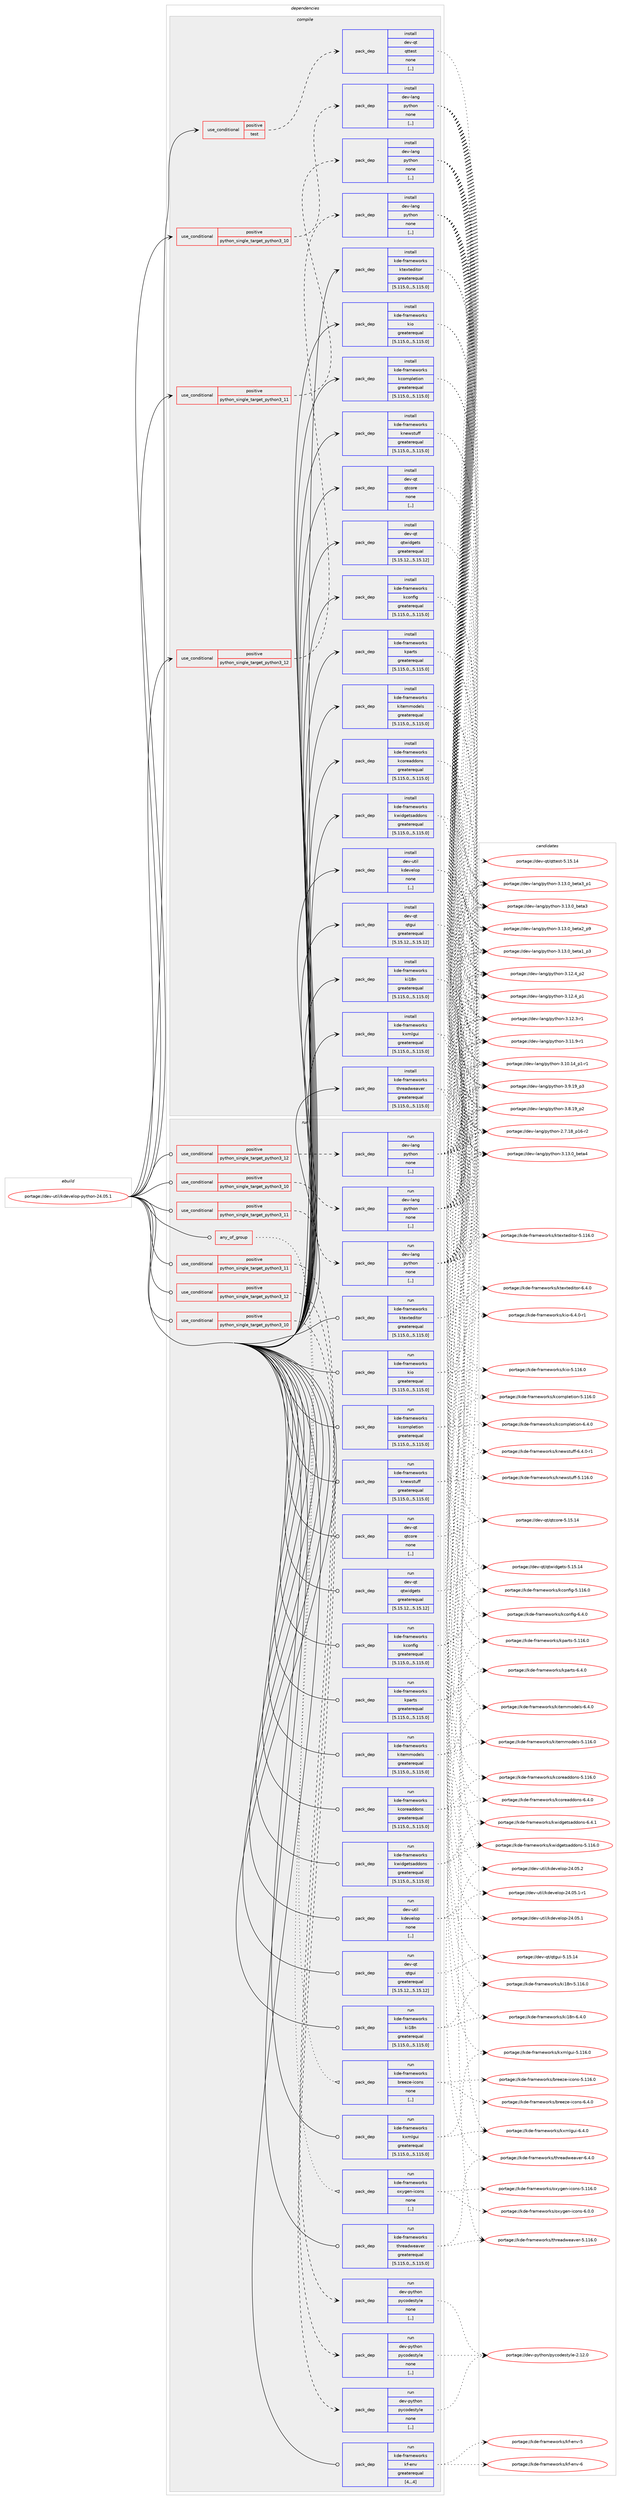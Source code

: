 digraph prolog {

# *************
# Graph options
# *************

newrank=true;
concentrate=true;
compound=true;
graph [rankdir=LR,fontname=Helvetica,fontsize=10,ranksep=1.5];#, ranksep=2.5, nodesep=0.2];
edge  [arrowhead=vee];
node  [fontname=Helvetica,fontsize=10];

# **********
# The ebuild
# **********

subgraph cluster_leftcol {
color=gray;
label=<<i>ebuild</i>>;
id [label="portage://dev-util/kdevelop-python-24.05.1", color=red, width=4, href="../dev-util/kdevelop-python-24.05.1.svg"];
}

# ****************
# The dependencies
# ****************

subgraph cluster_midcol {
color=gray;
label=<<i>dependencies</i>>;
subgraph cluster_compile {
fillcolor="#eeeeee";
style=filled;
label=<<i>compile</i>>;
subgraph cond61137 {
dependency216971 [label=<<TABLE BORDER="0" CELLBORDER="1" CELLSPACING="0" CELLPADDING="4"><TR><TD ROWSPAN="3" CELLPADDING="10">use_conditional</TD></TR><TR><TD>positive</TD></TR><TR><TD>python_single_target_python3_10</TD></TR></TABLE>>, shape=none, color=red];
subgraph pack154404 {
dependency216972 [label=<<TABLE BORDER="0" CELLBORDER="1" CELLSPACING="0" CELLPADDING="4" WIDTH="220"><TR><TD ROWSPAN="6" CELLPADDING="30">pack_dep</TD></TR><TR><TD WIDTH="110">install</TD></TR><TR><TD>dev-lang</TD></TR><TR><TD>python</TD></TR><TR><TD>none</TD></TR><TR><TD>[,,]</TD></TR></TABLE>>, shape=none, color=blue];
}
dependency216971:e -> dependency216972:w [weight=20,style="dashed",arrowhead="vee"];
}
id:e -> dependency216971:w [weight=20,style="solid",arrowhead="vee"];
subgraph cond61138 {
dependency216973 [label=<<TABLE BORDER="0" CELLBORDER="1" CELLSPACING="0" CELLPADDING="4"><TR><TD ROWSPAN="3" CELLPADDING="10">use_conditional</TD></TR><TR><TD>positive</TD></TR><TR><TD>python_single_target_python3_11</TD></TR></TABLE>>, shape=none, color=red];
subgraph pack154405 {
dependency216974 [label=<<TABLE BORDER="0" CELLBORDER="1" CELLSPACING="0" CELLPADDING="4" WIDTH="220"><TR><TD ROWSPAN="6" CELLPADDING="30">pack_dep</TD></TR><TR><TD WIDTH="110">install</TD></TR><TR><TD>dev-lang</TD></TR><TR><TD>python</TD></TR><TR><TD>none</TD></TR><TR><TD>[,,]</TD></TR></TABLE>>, shape=none, color=blue];
}
dependency216973:e -> dependency216974:w [weight=20,style="dashed",arrowhead="vee"];
}
id:e -> dependency216973:w [weight=20,style="solid",arrowhead="vee"];
subgraph cond61139 {
dependency216975 [label=<<TABLE BORDER="0" CELLBORDER="1" CELLSPACING="0" CELLPADDING="4"><TR><TD ROWSPAN="3" CELLPADDING="10">use_conditional</TD></TR><TR><TD>positive</TD></TR><TR><TD>python_single_target_python3_12</TD></TR></TABLE>>, shape=none, color=red];
subgraph pack154406 {
dependency216976 [label=<<TABLE BORDER="0" CELLBORDER="1" CELLSPACING="0" CELLPADDING="4" WIDTH="220"><TR><TD ROWSPAN="6" CELLPADDING="30">pack_dep</TD></TR><TR><TD WIDTH="110">install</TD></TR><TR><TD>dev-lang</TD></TR><TR><TD>python</TD></TR><TR><TD>none</TD></TR><TR><TD>[,,]</TD></TR></TABLE>>, shape=none, color=blue];
}
dependency216975:e -> dependency216976:w [weight=20,style="dashed",arrowhead="vee"];
}
id:e -> dependency216975:w [weight=20,style="solid",arrowhead="vee"];
subgraph cond61140 {
dependency216977 [label=<<TABLE BORDER="0" CELLBORDER="1" CELLSPACING="0" CELLPADDING="4"><TR><TD ROWSPAN="3" CELLPADDING="10">use_conditional</TD></TR><TR><TD>positive</TD></TR><TR><TD>test</TD></TR></TABLE>>, shape=none, color=red];
subgraph pack154407 {
dependency216978 [label=<<TABLE BORDER="0" CELLBORDER="1" CELLSPACING="0" CELLPADDING="4" WIDTH="220"><TR><TD ROWSPAN="6" CELLPADDING="30">pack_dep</TD></TR><TR><TD WIDTH="110">install</TD></TR><TR><TD>dev-qt</TD></TR><TR><TD>qttest</TD></TR><TR><TD>none</TD></TR><TR><TD>[,,]</TD></TR></TABLE>>, shape=none, color=blue];
}
dependency216977:e -> dependency216978:w [weight=20,style="dashed",arrowhead="vee"];
}
id:e -> dependency216977:w [weight=20,style="solid",arrowhead="vee"];
subgraph pack154408 {
dependency216979 [label=<<TABLE BORDER="0" CELLBORDER="1" CELLSPACING="0" CELLPADDING="4" WIDTH="220"><TR><TD ROWSPAN="6" CELLPADDING="30">pack_dep</TD></TR><TR><TD WIDTH="110">install</TD></TR><TR><TD>dev-qt</TD></TR><TR><TD>qtcore</TD></TR><TR><TD>none</TD></TR><TR><TD>[,,]</TD></TR></TABLE>>, shape=none, color=blue];
}
id:e -> dependency216979:w [weight=20,style="solid",arrowhead="vee"];
subgraph pack154409 {
dependency216980 [label=<<TABLE BORDER="0" CELLBORDER="1" CELLSPACING="0" CELLPADDING="4" WIDTH="220"><TR><TD ROWSPAN="6" CELLPADDING="30">pack_dep</TD></TR><TR><TD WIDTH="110">install</TD></TR><TR><TD>dev-qt</TD></TR><TR><TD>qtgui</TD></TR><TR><TD>greaterequal</TD></TR><TR><TD>[5.15.12,,,5.15.12]</TD></TR></TABLE>>, shape=none, color=blue];
}
id:e -> dependency216980:w [weight=20,style="solid",arrowhead="vee"];
subgraph pack154410 {
dependency216981 [label=<<TABLE BORDER="0" CELLBORDER="1" CELLSPACING="0" CELLPADDING="4" WIDTH="220"><TR><TD ROWSPAN="6" CELLPADDING="30">pack_dep</TD></TR><TR><TD WIDTH="110">install</TD></TR><TR><TD>dev-qt</TD></TR><TR><TD>qtwidgets</TD></TR><TR><TD>greaterequal</TD></TR><TR><TD>[5.15.12,,,5.15.12]</TD></TR></TABLE>>, shape=none, color=blue];
}
id:e -> dependency216981:w [weight=20,style="solid",arrowhead="vee"];
subgraph pack154411 {
dependency216982 [label=<<TABLE BORDER="0" CELLBORDER="1" CELLSPACING="0" CELLPADDING="4" WIDTH="220"><TR><TD ROWSPAN="6" CELLPADDING="30">pack_dep</TD></TR><TR><TD WIDTH="110">install</TD></TR><TR><TD>dev-util</TD></TR><TR><TD>kdevelop</TD></TR><TR><TD>none</TD></TR><TR><TD>[,,]</TD></TR></TABLE>>, shape=none, color=blue];
}
id:e -> dependency216982:w [weight=20,style="solid",arrowhead="vee"];
subgraph pack154412 {
dependency216983 [label=<<TABLE BORDER="0" CELLBORDER="1" CELLSPACING="0" CELLPADDING="4" WIDTH="220"><TR><TD ROWSPAN="6" CELLPADDING="30">pack_dep</TD></TR><TR><TD WIDTH="110">install</TD></TR><TR><TD>kde-frameworks</TD></TR><TR><TD>kcompletion</TD></TR><TR><TD>greaterequal</TD></TR><TR><TD>[5.115.0,,,5.115.0]</TD></TR></TABLE>>, shape=none, color=blue];
}
id:e -> dependency216983:w [weight=20,style="solid",arrowhead="vee"];
subgraph pack154413 {
dependency216984 [label=<<TABLE BORDER="0" CELLBORDER="1" CELLSPACING="0" CELLPADDING="4" WIDTH="220"><TR><TD ROWSPAN="6" CELLPADDING="30">pack_dep</TD></TR><TR><TD WIDTH="110">install</TD></TR><TR><TD>kde-frameworks</TD></TR><TR><TD>kconfig</TD></TR><TR><TD>greaterequal</TD></TR><TR><TD>[5.115.0,,,5.115.0]</TD></TR></TABLE>>, shape=none, color=blue];
}
id:e -> dependency216984:w [weight=20,style="solid",arrowhead="vee"];
subgraph pack154414 {
dependency216985 [label=<<TABLE BORDER="0" CELLBORDER="1" CELLSPACING="0" CELLPADDING="4" WIDTH="220"><TR><TD ROWSPAN="6" CELLPADDING="30">pack_dep</TD></TR><TR><TD WIDTH="110">install</TD></TR><TR><TD>kde-frameworks</TD></TR><TR><TD>kcoreaddons</TD></TR><TR><TD>greaterequal</TD></TR><TR><TD>[5.115.0,,,5.115.0]</TD></TR></TABLE>>, shape=none, color=blue];
}
id:e -> dependency216985:w [weight=20,style="solid",arrowhead="vee"];
subgraph pack154415 {
dependency216986 [label=<<TABLE BORDER="0" CELLBORDER="1" CELLSPACING="0" CELLPADDING="4" WIDTH="220"><TR><TD ROWSPAN="6" CELLPADDING="30">pack_dep</TD></TR><TR><TD WIDTH="110">install</TD></TR><TR><TD>kde-frameworks</TD></TR><TR><TD>ki18n</TD></TR><TR><TD>greaterequal</TD></TR><TR><TD>[5.115.0,,,5.115.0]</TD></TR></TABLE>>, shape=none, color=blue];
}
id:e -> dependency216986:w [weight=20,style="solid",arrowhead="vee"];
subgraph pack154416 {
dependency216987 [label=<<TABLE BORDER="0" CELLBORDER="1" CELLSPACING="0" CELLPADDING="4" WIDTH="220"><TR><TD ROWSPAN="6" CELLPADDING="30">pack_dep</TD></TR><TR><TD WIDTH="110">install</TD></TR><TR><TD>kde-frameworks</TD></TR><TR><TD>kio</TD></TR><TR><TD>greaterequal</TD></TR><TR><TD>[5.115.0,,,5.115.0]</TD></TR></TABLE>>, shape=none, color=blue];
}
id:e -> dependency216987:w [weight=20,style="solid",arrowhead="vee"];
subgraph pack154417 {
dependency216988 [label=<<TABLE BORDER="0" CELLBORDER="1" CELLSPACING="0" CELLPADDING="4" WIDTH="220"><TR><TD ROWSPAN="6" CELLPADDING="30">pack_dep</TD></TR><TR><TD WIDTH="110">install</TD></TR><TR><TD>kde-frameworks</TD></TR><TR><TD>kitemmodels</TD></TR><TR><TD>greaterequal</TD></TR><TR><TD>[5.115.0,,,5.115.0]</TD></TR></TABLE>>, shape=none, color=blue];
}
id:e -> dependency216988:w [weight=20,style="solid",arrowhead="vee"];
subgraph pack154418 {
dependency216989 [label=<<TABLE BORDER="0" CELLBORDER="1" CELLSPACING="0" CELLPADDING="4" WIDTH="220"><TR><TD ROWSPAN="6" CELLPADDING="30">pack_dep</TD></TR><TR><TD WIDTH="110">install</TD></TR><TR><TD>kde-frameworks</TD></TR><TR><TD>knewstuff</TD></TR><TR><TD>greaterequal</TD></TR><TR><TD>[5.115.0,,,5.115.0]</TD></TR></TABLE>>, shape=none, color=blue];
}
id:e -> dependency216989:w [weight=20,style="solid",arrowhead="vee"];
subgraph pack154419 {
dependency216990 [label=<<TABLE BORDER="0" CELLBORDER="1" CELLSPACING="0" CELLPADDING="4" WIDTH="220"><TR><TD ROWSPAN="6" CELLPADDING="30">pack_dep</TD></TR><TR><TD WIDTH="110">install</TD></TR><TR><TD>kde-frameworks</TD></TR><TR><TD>kparts</TD></TR><TR><TD>greaterequal</TD></TR><TR><TD>[5.115.0,,,5.115.0]</TD></TR></TABLE>>, shape=none, color=blue];
}
id:e -> dependency216990:w [weight=20,style="solid",arrowhead="vee"];
subgraph pack154420 {
dependency216991 [label=<<TABLE BORDER="0" CELLBORDER="1" CELLSPACING="0" CELLPADDING="4" WIDTH="220"><TR><TD ROWSPAN="6" CELLPADDING="30">pack_dep</TD></TR><TR><TD WIDTH="110">install</TD></TR><TR><TD>kde-frameworks</TD></TR><TR><TD>ktexteditor</TD></TR><TR><TD>greaterequal</TD></TR><TR><TD>[5.115.0,,,5.115.0]</TD></TR></TABLE>>, shape=none, color=blue];
}
id:e -> dependency216991:w [weight=20,style="solid",arrowhead="vee"];
subgraph pack154421 {
dependency216992 [label=<<TABLE BORDER="0" CELLBORDER="1" CELLSPACING="0" CELLPADDING="4" WIDTH="220"><TR><TD ROWSPAN="6" CELLPADDING="30">pack_dep</TD></TR><TR><TD WIDTH="110">install</TD></TR><TR><TD>kde-frameworks</TD></TR><TR><TD>kwidgetsaddons</TD></TR><TR><TD>greaterequal</TD></TR><TR><TD>[5.115.0,,,5.115.0]</TD></TR></TABLE>>, shape=none, color=blue];
}
id:e -> dependency216992:w [weight=20,style="solid",arrowhead="vee"];
subgraph pack154422 {
dependency216993 [label=<<TABLE BORDER="0" CELLBORDER="1" CELLSPACING="0" CELLPADDING="4" WIDTH="220"><TR><TD ROWSPAN="6" CELLPADDING="30">pack_dep</TD></TR><TR><TD WIDTH="110">install</TD></TR><TR><TD>kde-frameworks</TD></TR><TR><TD>kxmlgui</TD></TR><TR><TD>greaterequal</TD></TR><TR><TD>[5.115.0,,,5.115.0]</TD></TR></TABLE>>, shape=none, color=blue];
}
id:e -> dependency216993:w [weight=20,style="solid",arrowhead="vee"];
subgraph pack154423 {
dependency216994 [label=<<TABLE BORDER="0" CELLBORDER="1" CELLSPACING="0" CELLPADDING="4" WIDTH="220"><TR><TD ROWSPAN="6" CELLPADDING="30">pack_dep</TD></TR><TR><TD WIDTH="110">install</TD></TR><TR><TD>kde-frameworks</TD></TR><TR><TD>threadweaver</TD></TR><TR><TD>greaterequal</TD></TR><TR><TD>[5.115.0,,,5.115.0]</TD></TR></TABLE>>, shape=none, color=blue];
}
id:e -> dependency216994:w [weight=20,style="solid",arrowhead="vee"];
}
subgraph cluster_compileandrun {
fillcolor="#eeeeee";
style=filled;
label=<<i>compile and run</i>>;
}
subgraph cluster_run {
fillcolor="#eeeeee";
style=filled;
label=<<i>run</i>>;
subgraph any1280 {
dependency216995 [label=<<TABLE BORDER="0" CELLBORDER="1" CELLSPACING="0" CELLPADDING="4"><TR><TD CELLPADDING="10">any_of_group</TD></TR></TABLE>>, shape=none, color=red];subgraph pack154424 {
dependency216996 [label=<<TABLE BORDER="0" CELLBORDER="1" CELLSPACING="0" CELLPADDING="4" WIDTH="220"><TR><TD ROWSPAN="6" CELLPADDING="30">pack_dep</TD></TR><TR><TD WIDTH="110">run</TD></TR><TR><TD>kde-frameworks</TD></TR><TR><TD>breeze-icons</TD></TR><TR><TD>none</TD></TR><TR><TD>[,,]</TD></TR></TABLE>>, shape=none, color=blue];
}
dependency216995:e -> dependency216996:w [weight=20,style="dotted",arrowhead="oinv"];
subgraph pack154425 {
dependency216997 [label=<<TABLE BORDER="0" CELLBORDER="1" CELLSPACING="0" CELLPADDING="4" WIDTH="220"><TR><TD ROWSPAN="6" CELLPADDING="30">pack_dep</TD></TR><TR><TD WIDTH="110">run</TD></TR><TR><TD>kde-frameworks</TD></TR><TR><TD>oxygen-icons</TD></TR><TR><TD>none</TD></TR><TR><TD>[,,]</TD></TR></TABLE>>, shape=none, color=blue];
}
dependency216995:e -> dependency216997:w [weight=20,style="dotted",arrowhead="oinv"];
}
id:e -> dependency216995:w [weight=20,style="solid",arrowhead="odot"];
subgraph cond61141 {
dependency216998 [label=<<TABLE BORDER="0" CELLBORDER="1" CELLSPACING="0" CELLPADDING="4"><TR><TD ROWSPAN="3" CELLPADDING="10">use_conditional</TD></TR><TR><TD>positive</TD></TR><TR><TD>python_single_target_python3_10</TD></TR></TABLE>>, shape=none, color=red];
subgraph pack154426 {
dependency216999 [label=<<TABLE BORDER="0" CELLBORDER="1" CELLSPACING="0" CELLPADDING="4" WIDTH="220"><TR><TD ROWSPAN="6" CELLPADDING="30">pack_dep</TD></TR><TR><TD WIDTH="110">run</TD></TR><TR><TD>dev-lang</TD></TR><TR><TD>python</TD></TR><TR><TD>none</TD></TR><TR><TD>[,,]</TD></TR></TABLE>>, shape=none, color=blue];
}
dependency216998:e -> dependency216999:w [weight=20,style="dashed",arrowhead="vee"];
}
id:e -> dependency216998:w [weight=20,style="solid",arrowhead="odot"];
subgraph cond61142 {
dependency217000 [label=<<TABLE BORDER="0" CELLBORDER="1" CELLSPACING="0" CELLPADDING="4"><TR><TD ROWSPAN="3" CELLPADDING="10">use_conditional</TD></TR><TR><TD>positive</TD></TR><TR><TD>python_single_target_python3_10</TD></TR></TABLE>>, shape=none, color=red];
subgraph pack154427 {
dependency217001 [label=<<TABLE BORDER="0" CELLBORDER="1" CELLSPACING="0" CELLPADDING="4" WIDTH="220"><TR><TD ROWSPAN="6" CELLPADDING="30">pack_dep</TD></TR><TR><TD WIDTH="110">run</TD></TR><TR><TD>dev-python</TD></TR><TR><TD>pycodestyle</TD></TR><TR><TD>none</TD></TR><TR><TD>[,,]</TD></TR></TABLE>>, shape=none, color=blue];
}
dependency217000:e -> dependency217001:w [weight=20,style="dashed",arrowhead="vee"];
}
id:e -> dependency217000:w [weight=20,style="solid",arrowhead="odot"];
subgraph cond61143 {
dependency217002 [label=<<TABLE BORDER="0" CELLBORDER="1" CELLSPACING="0" CELLPADDING="4"><TR><TD ROWSPAN="3" CELLPADDING="10">use_conditional</TD></TR><TR><TD>positive</TD></TR><TR><TD>python_single_target_python3_11</TD></TR></TABLE>>, shape=none, color=red];
subgraph pack154428 {
dependency217003 [label=<<TABLE BORDER="0" CELLBORDER="1" CELLSPACING="0" CELLPADDING="4" WIDTH="220"><TR><TD ROWSPAN="6" CELLPADDING="30">pack_dep</TD></TR><TR><TD WIDTH="110">run</TD></TR><TR><TD>dev-lang</TD></TR><TR><TD>python</TD></TR><TR><TD>none</TD></TR><TR><TD>[,,]</TD></TR></TABLE>>, shape=none, color=blue];
}
dependency217002:e -> dependency217003:w [weight=20,style="dashed",arrowhead="vee"];
}
id:e -> dependency217002:w [weight=20,style="solid",arrowhead="odot"];
subgraph cond61144 {
dependency217004 [label=<<TABLE BORDER="0" CELLBORDER="1" CELLSPACING="0" CELLPADDING="4"><TR><TD ROWSPAN="3" CELLPADDING="10">use_conditional</TD></TR><TR><TD>positive</TD></TR><TR><TD>python_single_target_python3_11</TD></TR></TABLE>>, shape=none, color=red];
subgraph pack154429 {
dependency217005 [label=<<TABLE BORDER="0" CELLBORDER="1" CELLSPACING="0" CELLPADDING="4" WIDTH="220"><TR><TD ROWSPAN="6" CELLPADDING="30">pack_dep</TD></TR><TR><TD WIDTH="110">run</TD></TR><TR><TD>dev-python</TD></TR><TR><TD>pycodestyle</TD></TR><TR><TD>none</TD></TR><TR><TD>[,,]</TD></TR></TABLE>>, shape=none, color=blue];
}
dependency217004:e -> dependency217005:w [weight=20,style="dashed",arrowhead="vee"];
}
id:e -> dependency217004:w [weight=20,style="solid",arrowhead="odot"];
subgraph cond61145 {
dependency217006 [label=<<TABLE BORDER="0" CELLBORDER="1" CELLSPACING="0" CELLPADDING="4"><TR><TD ROWSPAN="3" CELLPADDING="10">use_conditional</TD></TR><TR><TD>positive</TD></TR><TR><TD>python_single_target_python3_12</TD></TR></TABLE>>, shape=none, color=red];
subgraph pack154430 {
dependency217007 [label=<<TABLE BORDER="0" CELLBORDER="1" CELLSPACING="0" CELLPADDING="4" WIDTH="220"><TR><TD ROWSPAN="6" CELLPADDING="30">pack_dep</TD></TR><TR><TD WIDTH="110">run</TD></TR><TR><TD>dev-lang</TD></TR><TR><TD>python</TD></TR><TR><TD>none</TD></TR><TR><TD>[,,]</TD></TR></TABLE>>, shape=none, color=blue];
}
dependency217006:e -> dependency217007:w [weight=20,style="dashed",arrowhead="vee"];
}
id:e -> dependency217006:w [weight=20,style="solid",arrowhead="odot"];
subgraph cond61146 {
dependency217008 [label=<<TABLE BORDER="0" CELLBORDER="1" CELLSPACING="0" CELLPADDING="4"><TR><TD ROWSPAN="3" CELLPADDING="10">use_conditional</TD></TR><TR><TD>positive</TD></TR><TR><TD>python_single_target_python3_12</TD></TR></TABLE>>, shape=none, color=red];
subgraph pack154431 {
dependency217009 [label=<<TABLE BORDER="0" CELLBORDER="1" CELLSPACING="0" CELLPADDING="4" WIDTH="220"><TR><TD ROWSPAN="6" CELLPADDING="30">pack_dep</TD></TR><TR><TD WIDTH="110">run</TD></TR><TR><TD>dev-python</TD></TR><TR><TD>pycodestyle</TD></TR><TR><TD>none</TD></TR><TR><TD>[,,]</TD></TR></TABLE>>, shape=none, color=blue];
}
dependency217008:e -> dependency217009:w [weight=20,style="dashed",arrowhead="vee"];
}
id:e -> dependency217008:w [weight=20,style="solid",arrowhead="odot"];
subgraph pack154432 {
dependency217010 [label=<<TABLE BORDER="0" CELLBORDER="1" CELLSPACING="0" CELLPADDING="4" WIDTH="220"><TR><TD ROWSPAN="6" CELLPADDING="30">pack_dep</TD></TR><TR><TD WIDTH="110">run</TD></TR><TR><TD>dev-qt</TD></TR><TR><TD>qtcore</TD></TR><TR><TD>none</TD></TR><TR><TD>[,,]</TD></TR></TABLE>>, shape=none, color=blue];
}
id:e -> dependency217010:w [weight=20,style="solid",arrowhead="odot"];
subgraph pack154433 {
dependency217011 [label=<<TABLE BORDER="0" CELLBORDER="1" CELLSPACING="0" CELLPADDING="4" WIDTH="220"><TR><TD ROWSPAN="6" CELLPADDING="30">pack_dep</TD></TR><TR><TD WIDTH="110">run</TD></TR><TR><TD>dev-qt</TD></TR><TR><TD>qtgui</TD></TR><TR><TD>greaterequal</TD></TR><TR><TD>[5.15.12,,,5.15.12]</TD></TR></TABLE>>, shape=none, color=blue];
}
id:e -> dependency217011:w [weight=20,style="solid",arrowhead="odot"];
subgraph pack154434 {
dependency217012 [label=<<TABLE BORDER="0" CELLBORDER="1" CELLSPACING="0" CELLPADDING="4" WIDTH="220"><TR><TD ROWSPAN="6" CELLPADDING="30">pack_dep</TD></TR><TR><TD WIDTH="110">run</TD></TR><TR><TD>dev-qt</TD></TR><TR><TD>qtwidgets</TD></TR><TR><TD>greaterequal</TD></TR><TR><TD>[5.15.12,,,5.15.12]</TD></TR></TABLE>>, shape=none, color=blue];
}
id:e -> dependency217012:w [weight=20,style="solid",arrowhead="odot"];
subgraph pack154435 {
dependency217013 [label=<<TABLE BORDER="0" CELLBORDER="1" CELLSPACING="0" CELLPADDING="4" WIDTH="220"><TR><TD ROWSPAN="6" CELLPADDING="30">pack_dep</TD></TR><TR><TD WIDTH="110">run</TD></TR><TR><TD>dev-util</TD></TR><TR><TD>kdevelop</TD></TR><TR><TD>none</TD></TR><TR><TD>[,,]</TD></TR></TABLE>>, shape=none, color=blue];
}
id:e -> dependency217013:w [weight=20,style="solid",arrowhead="odot"];
subgraph pack154436 {
dependency217014 [label=<<TABLE BORDER="0" CELLBORDER="1" CELLSPACING="0" CELLPADDING="4" WIDTH="220"><TR><TD ROWSPAN="6" CELLPADDING="30">pack_dep</TD></TR><TR><TD WIDTH="110">run</TD></TR><TR><TD>kde-frameworks</TD></TR><TR><TD>kcompletion</TD></TR><TR><TD>greaterequal</TD></TR><TR><TD>[5.115.0,,,5.115.0]</TD></TR></TABLE>>, shape=none, color=blue];
}
id:e -> dependency217014:w [weight=20,style="solid",arrowhead="odot"];
subgraph pack154437 {
dependency217015 [label=<<TABLE BORDER="0" CELLBORDER="1" CELLSPACING="0" CELLPADDING="4" WIDTH="220"><TR><TD ROWSPAN="6" CELLPADDING="30">pack_dep</TD></TR><TR><TD WIDTH="110">run</TD></TR><TR><TD>kde-frameworks</TD></TR><TR><TD>kconfig</TD></TR><TR><TD>greaterequal</TD></TR><TR><TD>[5.115.0,,,5.115.0]</TD></TR></TABLE>>, shape=none, color=blue];
}
id:e -> dependency217015:w [weight=20,style="solid",arrowhead="odot"];
subgraph pack154438 {
dependency217016 [label=<<TABLE BORDER="0" CELLBORDER="1" CELLSPACING="0" CELLPADDING="4" WIDTH="220"><TR><TD ROWSPAN="6" CELLPADDING="30">pack_dep</TD></TR><TR><TD WIDTH="110">run</TD></TR><TR><TD>kde-frameworks</TD></TR><TR><TD>kcoreaddons</TD></TR><TR><TD>greaterequal</TD></TR><TR><TD>[5.115.0,,,5.115.0]</TD></TR></TABLE>>, shape=none, color=blue];
}
id:e -> dependency217016:w [weight=20,style="solid",arrowhead="odot"];
subgraph pack154439 {
dependency217017 [label=<<TABLE BORDER="0" CELLBORDER="1" CELLSPACING="0" CELLPADDING="4" WIDTH="220"><TR><TD ROWSPAN="6" CELLPADDING="30">pack_dep</TD></TR><TR><TD WIDTH="110">run</TD></TR><TR><TD>kde-frameworks</TD></TR><TR><TD>kf-env</TD></TR><TR><TD>greaterequal</TD></TR><TR><TD>[4,,,4]</TD></TR></TABLE>>, shape=none, color=blue];
}
id:e -> dependency217017:w [weight=20,style="solid",arrowhead="odot"];
subgraph pack154440 {
dependency217018 [label=<<TABLE BORDER="0" CELLBORDER="1" CELLSPACING="0" CELLPADDING="4" WIDTH="220"><TR><TD ROWSPAN="6" CELLPADDING="30">pack_dep</TD></TR><TR><TD WIDTH="110">run</TD></TR><TR><TD>kde-frameworks</TD></TR><TR><TD>ki18n</TD></TR><TR><TD>greaterequal</TD></TR><TR><TD>[5.115.0,,,5.115.0]</TD></TR></TABLE>>, shape=none, color=blue];
}
id:e -> dependency217018:w [weight=20,style="solid",arrowhead="odot"];
subgraph pack154441 {
dependency217019 [label=<<TABLE BORDER="0" CELLBORDER="1" CELLSPACING="0" CELLPADDING="4" WIDTH="220"><TR><TD ROWSPAN="6" CELLPADDING="30">pack_dep</TD></TR><TR><TD WIDTH="110">run</TD></TR><TR><TD>kde-frameworks</TD></TR><TR><TD>kio</TD></TR><TR><TD>greaterequal</TD></TR><TR><TD>[5.115.0,,,5.115.0]</TD></TR></TABLE>>, shape=none, color=blue];
}
id:e -> dependency217019:w [weight=20,style="solid",arrowhead="odot"];
subgraph pack154442 {
dependency217020 [label=<<TABLE BORDER="0" CELLBORDER="1" CELLSPACING="0" CELLPADDING="4" WIDTH="220"><TR><TD ROWSPAN="6" CELLPADDING="30">pack_dep</TD></TR><TR><TD WIDTH="110">run</TD></TR><TR><TD>kde-frameworks</TD></TR><TR><TD>kitemmodels</TD></TR><TR><TD>greaterequal</TD></TR><TR><TD>[5.115.0,,,5.115.0]</TD></TR></TABLE>>, shape=none, color=blue];
}
id:e -> dependency217020:w [weight=20,style="solid",arrowhead="odot"];
subgraph pack154443 {
dependency217021 [label=<<TABLE BORDER="0" CELLBORDER="1" CELLSPACING="0" CELLPADDING="4" WIDTH="220"><TR><TD ROWSPAN="6" CELLPADDING="30">pack_dep</TD></TR><TR><TD WIDTH="110">run</TD></TR><TR><TD>kde-frameworks</TD></TR><TR><TD>knewstuff</TD></TR><TR><TD>greaterequal</TD></TR><TR><TD>[5.115.0,,,5.115.0]</TD></TR></TABLE>>, shape=none, color=blue];
}
id:e -> dependency217021:w [weight=20,style="solid",arrowhead="odot"];
subgraph pack154444 {
dependency217022 [label=<<TABLE BORDER="0" CELLBORDER="1" CELLSPACING="0" CELLPADDING="4" WIDTH="220"><TR><TD ROWSPAN="6" CELLPADDING="30">pack_dep</TD></TR><TR><TD WIDTH="110">run</TD></TR><TR><TD>kde-frameworks</TD></TR><TR><TD>kparts</TD></TR><TR><TD>greaterequal</TD></TR><TR><TD>[5.115.0,,,5.115.0]</TD></TR></TABLE>>, shape=none, color=blue];
}
id:e -> dependency217022:w [weight=20,style="solid",arrowhead="odot"];
subgraph pack154445 {
dependency217023 [label=<<TABLE BORDER="0" CELLBORDER="1" CELLSPACING="0" CELLPADDING="4" WIDTH="220"><TR><TD ROWSPAN="6" CELLPADDING="30">pack_dep</TD></TR><TR><TD WIDTH="110">run</TD></TR><TR><TD>kde-frameworks</TD></TR><TR><TD>ktexteditor</TD></TR><TR><TD>greaterequal</TD></TR><TR><TD>[5.115.0,,,5.115.0]</TD></TR></TABLE>>, shape=none, color=blue];
}
id:e -> dependency217023:w [weight=20,style="solid",arrowhead="odot"];
subgraph pack154446 {
dependency217024 [label=<<TABLE BORDER="0" CELLBORDER="1" CELLSPACING="0" CELLPADDING="4" WIDTH="220"><TR><TD ROWSPAN="6" CELLPADDING="30">pack_dep</TD></TR><TR><TD WIDTH="110">run</TD></TR><TR><TD>kde-frameworks</TD></TR><TR><TD>kwidgetsaddons</TD></TR><TR><TD>greaterequal</TD></TR><TR><TD>[5.115.0,,,5.115.0]</TD></TR></TABLE>>, shape=none, color=blue];
}
id:e -> dependency217024:w [weight=20,style="solid",arrowhead="odot"];
subgraph pack154447 {
dependency217025 [label=<<TABLE BORDER="0" CELLBORDER="1" CELLSPACING="0" CELLPADDING="4" WIDTH="220"><TR><TD ROWSPAN="6" CELLPADDING="30">pack_dep</TD></TR><TR><TD WIDTH="110">run</TD></TR><TR><TD>kde-frameworks</TD></TR><TR><TD>kxmlgui</TD></TR><TR><TD>greaterequal</TD></TR><TR><TD>[5.115.0,,,5.115.0]</TD></TR></TABLE>>, shape=none, color=blue];
}
id:e -> dependency217025:w [weight=20,style="solid",arrowhead="odot"];
subgraph pack154448 {
dependency217026 [label=<<TABLE BORDER="0" CELLBORDER="1" CELLSPACING="0" CELLPADDING="4" WIDTH="220"><TR><TD ROWSPAN="6" CELLPADDING="30">pack_dep</TD></TR><TR><TD WIDTH="110">run</TD></TR><TR><TD>kde-frameworks</TD></TR><TR><TD>threadweaver</TD></TR><TR><TD>greaterequal</TD></TR><TR><TD>[5.115.0,,,5.115.0]</TD></TR></TABLE>>, shape=none, color=blue];
}
id:e -> dependency217026:w [weight=20,style="solid",arrowhead="odot"];
}
}

# **************
# The candidates
# **************

subgraph cluster_choices {
rank=same;
color=gray;
label=<<i>candidates</i>>;

subgraph choice154404 {
color=black;
nodesep=1;
choice1001011184510897110103471121211161041111104551464951464895981011169752 [label="portage://dev-lang/python-3.13.0_beta4", color=red, width=4,href="../dev-lang/python-3.13.0_beta4.svg"];
choice10010111845108971101034711212111610411111045514649514648959810111697519511249 [label="portage://dev-lang/python-3.13.0_beta3_p1", color=red, width=4,href="../dev-lang/python-3.13.0_beta3_p1.svg"];
choice1001011184510897110103471121211161041111104551464951464895981011169751 [label="portage://dev-lang/python-3.13.0_beta3", color=red, width=4,href="../dev-lang/python-3.13.0_beta3.svg"];
choice10010111845108971101034711212111610411111045514649514648959810111697509511257 [label="portage://dev-lang/python-3.13.0_beta2_p9", color=red, width=4,href="../dev-lang/python-3.13.0_beta2_p9.svg"];
choice10010111845108971101034711212111610411111045514649514648959810111697499511251 [label="portage://dev-lang/python-3.13.0_beta1_p3", color=red, width=4,href="../dev-lang/python-3.13.0_beta1_p3.svg"];
choice100101118451089711010347112121116104111110455146495046529511250 [label="portage://dev-lang/python-3.12.4_p2", color=red, width=4,href="../dev-lang/python-3.12.4_p2.svg"];
choice100101118451089711010347112121116104111110455146495046529511249 [label="portage://dev-lang/python-3.12.4_p1", color=red, width=4,href="../dev-lang/python-3.12.4_p1.svg"];
choice100101118451089711010347112121116104111110455146495046514511449 [label="portage://dev-lang/python-3.12.3-r1", color=red, width=4,href="../dev-lang/python-3.12.3-r1.svg"];
choice100101118451089711010347112121116104111110455146494946574511449 [label="portage://dev-lang/python-3.11.9-r1", color=red, width=4,href="../dev-lang/python-3.11.9-r1.svg"];
choice100101118451089711010347112121116104111110455146494846495295112494511449 [label="portage://dev-lang/python-3.10.14_p1-r1", color=red, width=4,href="../dev-lang/python-3.10.14_p1-r1.svg"];
choice100101118451089711010347112121116104111110455146574649579511251 [label="portage://dev-lang/python-3.9.19_p3", color=red, width=4,href="../dev-lang/python-3.9.19_p3.svg"];
choice100101118451089711010347112121116104111110455146564649579511250 [label="portage://dev-lang/python-3.8.19_p2", color=red, width=4,href="../dev-lang/python-3.8.19_p2.svg"];
choice100101118451089711010347112121116104111110455046554649569511249544511450 [label="portage://dev-lang/python-2.7.18_p16-r2", color=red, width=4,href="../dev-lang/python-2.7.18_p16-r2.svg"];
dependency216972:e -> choice1001011184510897110103471121211161041111104551464951464895981011169752:w [style=dotted,weight="100"];
dependency216972:e -> choice10010111845108971101034711212111610411111045514649514648959810111697519511249:w [style=dotted,weight="100"];
dependency216972:e -> choice1001011184510897110103471121211161041111104551464951464895981011169751:w [style=dotted,weight="100"];
dependency216972:e -> choice10010111845108971101034711212111610411111045514649514648959810111697509511257:w [style=dotted,weight="100"];
dependency216972:e -> choice10010111845108971101034711212111610411111045514649514648959810111697499511251:w [style=dotted,weight="100"];
dependency216972:e -> choice100101118451089711010347112121116104111110455146495046529511250:w [style=dotted,weight="100"];
dependency216972:e -> choice100101118451089711010347112121116104111110455146495046529511249:w [style=dotted,weight="100"];
dependency216972:e -> choice100101118451089711010347112121116104111110455146495046514511449:w [style=dotted,weight="100"];
dependency216972:e -> choice100101118451089711010347112121116104111110455146494946574511449:w [style=dotted,weight="100"];
dependency216972:e -> choice100101118451089711010347112121116104111110455146494846495295112494511449:w [style=dotted,weight="100"];
dependency216972:e -> choice100101118451089711010347112121116104111110455146574649579511251:w [style=dotted,weight="100"];
dependency216972:e -> choice100101118451089711010347112121116104111110455146564649579511250:w [style=dotted,weight="100"];
dependency216972:e -> choice100101118451089711010347112121116104111110455046554649569511249544511450:w [style=dotted,weight="100"];
}
subgraph choice154405 {
color=black;
nodesep=1;
choice1001011184510897110103471121211161041111104551464951464895981011169752 [label="portage://dev-lang/python-3.13.0_beta4", color=red, width=4,href="../dev-lang/python-3.13.0_beta4.svg"];
choice10010111845108971101034711212111610411111045514649514648959810111697519511249 [label="portage://dev-lang/python-3.13.0_beta3_p1", color=red, width=4,href="../dev-lang/python-3.13.0_beta3_p1.svg"];
choice1001011184510897110103471121211161041111104551464951464895981011169751 [label="portage://dev-lang/python-3.13.0_beta3", color=red, width=4,href="../dev-lang/python-3.13.0_beta3.svg"];
choice10010111845108971101034711212111610411111045514649514648959810111697509511257 [label="portage://dev-lang/python-3.13.0_beta2_p9", color=red, width=4,href="../dev-lang/python-3.13.0_beta2_p9.svg"];
choice10010111845108971101034711212111610411111045514649514648959810111697499511251 [label="portage://dev-lang/python-3.13.0_beta1_p3", color=red, width=4,href="../dev-lang/python-3.13.0_beta1_p3.svg"];
choice100101118451089711010347112121116104111110455146495046529511250 [label="portage://dev-lang/python-3.12.4_p2", color=red, width=4,href="../dev-lang/python-3.12.4_p2.svg"];
choice100101118451089711010347112121116104111110455146495046529511249 [label="portage://dev-lang/python-3.12.4_p1", color=red, width=4,href="../dev-lang/python-3.12.4_p1.svg"];
choice100101118451089711010347112121116104111110455146495046514511449 [label="portage://dev-lang/python-3.12.3-r1", color=red, width=4,href="../dev-lang/python-3.12.3-r1.svg"];
choice100101118451089711010347112121116104111110455146494946574511449 [label="portage://dev-lang/python-3.11.9-r1", color=red, width=4,href="../dev-lang/python-3.11.9-r1.svg"];
choice100101118451089711010347112121116104111110455146494846495295112494511449 [label="portage://dev-lang/python-3.10.14_p1-r1", color=red, width=4,href="../dev-lang/python-3.10.14_p1-r1.svg"];
choice100101118451089711010347112121116104111110455146574649579511251 [label="portage://dev-lang/python-3.9.19_p3", color=red, width=4,href="../dev-lang/python-3.9.19_p3.svg"];
choice100101118451089711010347112121116104111110455146564649579511250 [label="portage://dev-lang/python-3.8.19_p2", color=red, width=4,href="../dev-lang/python-3.8.19_p2.svg"];
choice100101118451089711010347112121116104111110455046554649569511249544511450 [label="portage://dev-lang/python-2.7.18_p16-r2", color=red, width=4,href="../dev-lang/python-2.7.18_p16-r2.svg"];
dependency216974:e -> choice1001011184510897110103471121211161041111104551464951464895981011169752:w [style=dotted,weight="100"];
dependency216974:e -> choice10010111845108971101034711212111610411111045514649514648959810111697519511249:w [style=dotted,weight="100"];
dependency216974:e -> choice1001011184510897110103471121211161041111104551464951464895981011169751:w [style=dotted,weight="100"];
dependency216974:e -> choice10010111845108971101034711212111610411111045514649514648959810111697509511257:w [style=dotted,weight="100"];
dependency216974:e -> choice10010111845108971101034711212111610411111045514649514648959810111697499511251:w [style=dotted,weight="100"];
dependency216974:e -> choice100101118451089711010347112121116104111110455146495046529511250:w [style=dotted,weight="100"];
dependency216974:e -> choice100101118451089711010347112121116104111110455146495046529511249:w [style=dotted,weight="100"];
dependency216974:e -> choice100101118451089711010347112121116104111110455146495046514511449:w [style=dotted,weight="100"];
dependency216974:e -> choice100101118451089711010347112121116104111110455146494946574511449:w [style=dotted,weight="100"];
dependency216974:e -> choice100101118451089711010347112121116104111110455146494846495295112494511449:w [style=dotted,weight="100"];
dependency216974:e -> choice100101118451089711010347112121116104111110455146574649579511251:w [style=dotted,weight="100"];
dependency216974:e -> choice100101118451089711010347112121116104111110455146564649579511250:w [style=dotted,weight="100"];
dependency216974:e -> choice100101118451089711010347112121116104111110455046554649569511249544511450:w [style=dotted,weight="100"];
}
subgraph choice154406 {
color=black;
nodesep=1;
choice1001011184510897110103471121211161041111104551464951464895981011169752 [label="portage://dev-lang/python-3.13.0_beta4", color=red, width=4,href="../dev-lang/python-3.13.0_beta4.svg"];
choice10010111845108971101034711212111610411111045514649514648959810111697519511249 [label="portage://dev-lang/python-3.13.0_beta3_p1", color=red, width=4,href="../dev-lang/python-3.13.0_beta3_p1.svg"];
choice1001011184510897110103471121211161041111104551464951464895981011169751 [label="portage://dev-lang/python-3.13.0_beta3", color=red, width=4,href="../dev-lang/python-3.13.0_beta3.svg"];
choice10010111845108971101034711212111610411111045514649514648959810111697509511257 [label="portage://dev-lang/python-3.13.0_beta2_p9", color=red, width=4,href="../dev-lang/python-3.13.0_beta2_p9.svg"];
choice10010111845108971101034711212111610411111045514649514648959810111697499511251 [label="portage://dev-lang/python-3.13.0_beta1_p3", color=red, width=4,href="../dev-lang/python-3.13.0_beta1_p3.svg"];
choice100101118451089711010347112121116104111110455146495046529511250 [label="portage://dev-lang/python-3.12.4_p2", color=red, width=4,href="../dev-lang/python-3.12.4_p2.svg"];
choice100101118451089711010347112121116104111110455146495046529511249 [label="portage://dev-lang/python-3.12.4_p1", color=red, width=4,href="../dev-lang/python-3.12.4_p1.svg"];
choice100101118451089711010347112121116104111110455146495046514511449 [label="portage://dev-lang/python-3.12.3-r1", color=red, width=4,href="../dev-lang/python-3.12.3-r1.svg"];
choice100101118451089711010347112121116104111110455146494946574511449 [label="portage://dev-lang/python-3.11.9-r1", color=red, width=4,href="../dev-lang/python-3.11.9-r1.svg"];
choice100101118451089711010347112121116104111110455146494846495295112494511449 [label="portage://dev-lang/python-3.10.14_p1-r1", color=red, width=4,href="../dev-lang/python-3.10.14_p1-r1.svg"];
choice100101118451089711010347112121116104111110455146574649579511251 [label="portage://dev-lang/python-3.9.19_p3", color=red, width=4,href="../dev-lang/python-3.9.19_p3.svg"];
choice100101118451089711010347112121116104111110455146564649579511250 [label="portage://dev-lang/python-3.8.19_p2", color=red, width=4,href="../dev-lang/python-3.8.19_p2.svg"];
choice100101118451089711010347112121116104111110455046554649569511249544511450 [label="portage://dev-lang/python-2.7.18_p16-r2", color=red, width=4,href="../dev-lang/python-2.7.18_p16-r2.svg"];
dependency216976:e -> choice1001011184510897110103471121211161041111104551464951464895981011169752:w [style=dotted,weight="100"];
dependency216976:e -> choice10010111845108971101034711212111610411111045514649514648959810111697519511249:w [style=dotted,weight="100"];
dependency216976:e -> choice1001011184510897110103471121211161041111104551464951464895981011169751:w [style=dotted,weight="100"];
dependency216976:e -> choice10010111845108971101034711212111610411111045514649514648959810111697509511257:w [style=dotted,weight="100"];
dependency216976:e -> choice10010111845108971101034711212111610411111045514649514648959810111697499511251:w [style=dotted,weight="100"];
dependency216976:e -> choice100101118451089711010347112121116104111110455146495046529511250:w [style=dotted,weight="100"];
dependency216976:e -> choice100101118451089711010347112121116104111110455146495046529511249:w [style=dotted,weight="100"];
dependency216976:e -> choice100101118451089711010347112121116104111110455146495046514511449:w [style=dotted,weight="100"];
dependency216976:e -> choice100101118451089711010347112121116104111110455146494946574511449:w [style=dotted,weight="100"];
dependency216976:e -> choice100101118451089711010347112121116104111110455146494846495295112494511449:w [style=dotted,weight="100"];
dependency216976:e -> choice100101118451089711010347112121116104111110455146574649579511251:w [style=dotted,weight="100"];
dependency216976:e -> choice100101118451089711010347112121116104111110455146564649579511250:w [style=dotted,weight="100"];
dependency216976:e -> choice100101118451089711010347112121116104111110455046554649569511249544511450:w [style=dotted,weight="100"];
}
subgraph choice154407 {
color=black;
nodesep=1;
choice10010111845113116471131161161011151164553464953464952 [label="portage://dev-qt/qttest-5.15.14", color=red, width=4,href="../dev-qt/qttest-5.15.14.svg"];
dependency216978:e -> choice10010111845113116471131161161011151164553464953464952:w [style=dotted,weight="100"];
}
subgraph choice154408 {
color=black;
nodesep=1;
choice1001011184511311647113116991111141014553464953464952 [label="portage://dev-qt/qtcore-5.15.14", color=red, width=4,href="../dev-qt/qtcore-5.15.14.svg"];
dependency216979:e -> choice1001011184511311647113116991111141014553464953464952:w [style=dotted,weight="100"];
}
subgraph choice154409 {
color=black;
nodesep=1;
choice10010111845113116471131161031171054553464953464952 [label="portage://dev-qt/qtgui-5.15.14", color=red, width=4,href="../dev-qt/qtgui-5.15.14.svg"];
dependency216980:e -> choice10010111845113116471131161031171054553464953464952:w [style=dotted,weight="100"];
}
subgraph choice154410 {
color=black;
nodesep=1;
choice10010111845113116471131161191051001031011161154553464953464952 [label="portage://dev-qt/qtwidgets-5.15.14", color=red, width=4,href="../dev-qt/qtwidgets-5.15.14.svg"];
dependency216981:e -> choice10010111845113116471131161191051001031011161154553464953464952:w [style=dotted,weight="100"];
}
subgraph choice154411 {
color=black;
nodesep=1;
choice10010111845117116105108471071001011181011081111124550524648534650 [label="portage://dev-util/kdevelop-24.05.2", color=red, width=4,href="../dev-util/kdevelop-24.05.2.svg"];
choice100101118451171161051084710710010111810110811111245505246485346494511449 [label="portage://dev-util/kdevelop-24.05.1-r1", color=red, width=4,href="../dev-util/kdevelop-24.05.1-r1.svg"];
choice10010111845117116105108471071001011181011081111124550524648534649 [label="portage://dev-util/kdevelop-24.05.1", color=red, width=4,href="../dev-util/kdevelop-24.05.1.svg"];
dependency216982:e -> choice10010111845117116105108471071001011181011081111124550524648534650:w [style=dotted,weight="100"];
dependency216982:e -> choice100101118451171161051084710710010111810110811111245505246485346494511449:w [style=dotted,weight="100"];
dependency216982:e -> choice10010111845117116105108471071001011181011081111124550524648534649:w [style=dotted,weight="100"];
}
subgraph choice154412 {
color=black;
nodesep=1;
choice10710010145102114971091011191111141071154710799111109112108101116105111110455446524648 [label="portage://kde-frameworks/kcompletion-6.4.0", color=red, width=4,href="../kde-frameworks/kcompletion-6.4.0.svg"];
choice107100101451021149710910111911111410711547107991111091121081011161051111104553464949544648 [label="portage://kde-frameworks/kcompletion-5.116.0", color=red, width=4,href="../kde-frameworks/kcompletion-5.116.0.svg"];
dependency216983:e -> choice10710010145102114971091011191111141071154710799111109112108101116105111110455446524648:w [style=dotted,weight="100"];
dependency216983:e -> choice107100101451021149710910111911111410711547107991111091121081011161051111104553464949544648:w [style=dotted,weight="100"];
}
subgraph choice154413 {
color=black;
nodesep=1;
choice10710010145102114971091011191111141071154710799111110102105103455446524648 [label="portage://kde-frameworks/kconfig-6.4.0", color=red, width=4,href="../kde-frameworks/kconfig-6.4.0.svg"];
choice107100101451021149710910111911111410711547107991111101021051034553464949544648 [label="portage://kde-frameworks/kconfig-5.116.0", color=red, width=4,href="../kde-frameworks/kconfig-5.116.0.svg"];
dependency216984:e -> choice10710010145102114971091011191111141071154710799111110102105103455446524648:w [style=dotted,weight="100"];
dependency216984:e -> choice107100101451021149710910111911111410711547107991111101021051034553464949544648:w [style=dotted,weight="100"];
}
subgraph choice154414 {
color=black;
nodesep=1;
choice1071001014510211497109101119111114107115471079911111410197100100111110115455446524648 [label="portage://kde-frameworks/kcoreaddons-6.4.0", color=red, width=4,href="../kde-frameworks/kcoreaddons-6.4.0.svg"];
choice10710010145102114971091011191111141071154710799111114101971001001111101154553464949544648 [label="portage://kde-frameworks/kcoreaddons-5.116.0", color=red, width=4,href="../kde-frameworks/kcoreaddons-5.116.0.svg"];
dependency216985:e -> choice1071001014510211497109101119111114107115471079911111410197100100111110115455446524648:w [style=dotted,weight="100"];
dependency216985:e -> choice10710010145102114971091011191111141071154710799111114101971001001111101154553464949544648:w [style=dotted,weight="100"];
}
subgraph choice154415 {
color=black;
nodesep=1;
choice1071001014510211497109101119111114107115471071054956110455446524648 [label="portage://kde-frameworks/ki18n-6.4.0", color=red, width=4,href="../kde-frameworks/ki18n-6.4.0.svg"];
choice10710010145102114971091011191111141071154710710549561104553464949544648 [label="portage://kde-frameworks/ki18n-5.116.0", color=red, width=4,href="../kde-frameworks/ki18n-5.116.0.svg"];
dependency216986:e -> choice1071001014510211497109101119111114107115471071054956110455446524648:w [style=dotted,weight="100"];
dependency216986:e -> choice10710010145102114971091011191111141071154710710549561104553464949544648:w [style=dotted,weight="100"];
}
subgraph choice154416 {
color=black;
nodesep=1;
choice1071001014510211497109101119111114107115471071051114554465246484511449 [label="portage://kde-frameworks/kio-6.4.0-r1", color=red, width=4,href="../kde-frameworks/kio-6.4.0-r1.svg"];
choice1071001014510211497109101119111114107115471071051114553464949544648 [label="portage://kde-frameworks/kio-5.116.0", color=red, width=4,href="../kde-frameworks/kio-5.116.0.svg"];
dependency216987:e -> choice1071001014510211497109101119111114107115471071051114554465246484511449:w [style=dotted,weight="100"];
dependency216987:e -> choice1071001014510211497109101119111114107115471071051114553464949544648:w [style=dotted,weight="100"];
}
subgraph choice154417 {
color=black;
nodesep=1;
choice107100101451021149710910111911111410711547107105116101109109111100101108115455446524648 [label="portage://kde-frameworks/kitemmodels-6.4.0", color=red, width=4,href="../kde-frameworks/kitemmodels-6.4.0.svg"];
choice1071001014510211497109101119111114107115471071051161011091091111001011081154553464949544648 [label="portage://kde-frameworks/kitemmodels-5.116.0", color=red, width=4,href="../kde-frameworks/kitemmodels-5.116.0.svg"];
dependency216988:e -> choice107100101451021149710910111911111410711547107105116101109109111100101108115455446524648:w [style=dotted,weight="100"];
dependency216988:e -> choice1071001014510211497109101119111114107115471071051161011091091111001011081154553464949544648:w [style=dotted,weight="100"];
}
subgraph choice154418 {
color=black;
nodesep=1;
choice1071001014510211497109101119111114107115471071101011191151161171021024554465246484511449 [label="portage://kde-frameworks/knewstuff-6.4.0-r1", color=red, width=4,href="../kde-frameworks/knewstuff-6.4.0-r1.svg"];
choice1071001014510211497109101119111114107115471071101011191151161171021024553464949544648 [label="portage://kde-frameworks/knewstuff-5.116.0", color=red, width=4,href="../kde-frameworks/knewstuff-5.116.0.svg"];
dependency216989:e -> choice1071001014510211497109101119111114107115471071101011191151161171021024554465246484511449:w [style=dotted,weight="100"];
dependency216989:e -> choice1071001014510211497109101119111114107115471071101011191151161171021024553464949544648:w [style=dotted,weight="100"];
}
subgraph choice154419 {
color=black;
nodesep=1;
choice10710010145102114971091011191111141071154710711297114116115455446524648 [label="portage://kde-frameworks/kparts-6.4.0", color=red, width=4,href="../kde-frameworks/kparts-6.4.0.svg"];
choice107100101451021149710910111911111410711547107112971141161154553464949544648 [label="portage://kde-frameworks/kparts-5.116.0", color=red, width=4,href="../kde-frameworks/kparts-5.116.0.svg"];
dependency216990:e -> choice10710010145102114971091011191111141071154710711297114116115455446524648:w [style=dotted,weight="100"];
dependency216990:e -> choice107100101451021149710910111911111410711547107112971141161154553464949544648:w [style=dotted,weight="100"];
}
subgraph choice154420 {
color=black;
nodesep=1;
choice107100101451021149710910111911111410711547107116101120116101100105116111114455446524648 [label="portage://kde-frameworks/ktexteditor-6.4.0", color=red, width=4,href="../kde-frameworks/ktexteditor-6.4.0.svg"];
choice1071001014510211497109101119111114107115471071161011201161011001051161111144553464949544648 [label="portage://kde-frameworks/ktexteditor-5.116.0", color=red, width=4,href="../kde-frameworks/ktexteditor-5.116.0.svg"];
dependency216991:e -> choice107100101451021149710910111911111410711547107116101120116101100105116111114455446524648:w [style=dotted,weight="100"];
dependency216991:e -> choice1071001014510211497109101119111114107115471071161011201161011001051161111144553464949544648:w [style=dotted,weight="100"];
}
subgraph choice154421 {
color=black;
nodesep=1;
choice10710010145102114971091011191111141071154710711910510010310111611597100100111110115455446524649 [label="portage://kde-frameworks/kwidgetsaddons-6.4.1", color=red, width=4,href="../kde-frameworks/kwidgetsaddons-6.4.1.svg"];
choice107100101451021149710910111911111410711547107119105100103101116115971001001111101154553464949544648 [label="portage://kde-frameworks/kwidgetsaddons-5.116.0", color=red, width=4,href="../kde-frameworks/kwidgetsaddons-5.116.0.svg"];
dependency216992:e -> choice10710010145102114971091011191111141071154710711910510010310111611597100100111110115455446524649:w [style=dotted,weight="100"];
dependency216992:e -> choice107100101451021149710910111911111410711547107119105100103101116115971001001111101154553464949544648:w [style=dotted,weight="100"];
}
subgraph choice154422 {
color=black;
nodesep=1;
choice107100101451021149710910111911111410711547107120109108103117105455446524648 [label="portage://kde-frameworks/kxmlgui-6.4.0", color=red, width=4,href="../kde-frameworks/kxmlgui-6.4.0.svg"];
choice1071001014510211497109101119111114107115471071201091081031171054553464949544648 [label="portage://kde-frameworks/kxmlgui-5.116.0", color=red, width=4,href="../kde-frameworks/kxmlgui-5.116.0.svg"];
dependency216993:e -> choice107100101451021149710910111911111410711547107120109108103117105455446524648:w [style=dotted,weight="100"];
dependency216993:e -> choice1071001014510211497109101119111114107115471071201091081031171054553464949544648:w [style=dotted,weight="100"];
}
subgraph choice154423 {
color=black;
nodesep=1;
choice1071001014510211497109101119111114107115471161041141019710011910197118101114455446524648 [label="portage://kde-frameworks/threadweaver-6.4.0", color=red, width=4,href="../kde-frameworks/threadweaver-6.4.0.svg"];
choice10710010145102114971091011191111141071154711610411410197100119101971181011144553464949544648 [label="portage://kde-frameworks/threadweaver-5.116.0", color=red, width=4,href="../kde-frameworks/threadweaver-5.116.0.svg"];
dependency216994:e -> choice1071001014510211497109101119111114107115471161041141019710011910197118101114455446524648:w [style=dotted,weight="100"];
dependency216994:e -> choice10710010145102114971091011191111141071154711610411410197100119101971181011144553464949544648:w [style=dotted,weight="100"];
}
subgraph choice154424 {
color=black;
nodesep=1;
choice107100101451021149710910111911111410711547981141011011221014510599111110115455446524648 [label="portage://kde-frameworks/breeze-icons-6.4.0", color=red, width=4,href="../kde-frameworks/breeze-icons-6.4.0.svg"];
choice1071001014510211497109101119111114107115479811410110112210145105991111101154553464949544648 [label="portage://kde-frameworks/breeze-icons-5.116.0", color=red, width=4,href="../kde-frameworks/breeze-icons-5.116.0.svg"];
dependency216996:e -> choice107100101451021149710910111911111410711547981141011011221014510599111110115455446524648:w [style=dotted,weight="100"];
dependency216996:e -> choice1071001014510211497109101119111114107115479811410110112210145105991111101154553464949544648:w [style=dotted,weight="100"];
}
subgraph choice154425 {
color=black;
nodesep=1;
choice1071001014510211497109101119111114107115471111201211031011104510599111110115455446484648 [label="portage://kde-frameworks/oxygen-icons-6.0.0", color=red, width=4,href="../kde-frameworks/oxygen-icons-6.0.0.svg"];
choice10710010145102114971091011191111141071154711112012110310111045105991111101154553464949544648 [label="portage://kde-frameworks/oxygen-icons-5.116.0", color=red, width=4,href="../kde-frameworks/oxygen-icons-5.116.0.svg"];
dependency216997:e -> choice1071001014510211497109101119111114107115471111201211031011104510599111110115455446484648:w [style=dotted,weight="100"];
dependency216997:e -> choice10710010145102114971091011191111141071154711112012110310111045105991111101154553464949544648:w [style=dotted,weight="100"];
}
subgraph choice154426 {
color=black;
nodesep=1;
choice1001011184510897110103471121211161041111104551464951464895981011169752 [label="portage://dev-lang/python-3.13.0_beta4", color=red, width=4,href="../dev-lang/python-3.13.0_beta4.svg"];
choice10010111845108971101034711212111610411111045514649514648959810111697519511249 [label="portage://dev-lang/python-3.13.0_beta3_p1", color=red, width=4,href="../dev-lang/python-3.13.0_beta3_p1.svg"];
choice1001011184510897110103471121211161041111104551464951464895981011169751 [label="portage://dev-lang/python-3.13.0_beta3", color=red, width=4,href="../dev-lang/python-3.13.0_beta3.svg"];
choice10010111845108971101034711212111610411111045514649514648959810111697509511257 [label="portage://dev-lang/python-3.13.0_beta2_p9", color=red, width=4,href="../dev-lang/python-3.13.0_beta2_p9.svg"];
choice10010111845108971101034711212111610411111045514649514648959810111697499511251 [label="portage://dev-lang/python-3.13.0_beta1_p3", color=red, width=4,href="../dev-lang/python-3.13.0_beta1_p3.svg"];
choice100101118451089711010347112121116104111110455146495046529511250 [label="portage://dev-lang/python-3.12.4_p2", color=red, width=4,href="../dev-lang/python-3.12.4_p2.svg"];
choice100101118451089711010347112121116104111110455146495046529511249 [label="portage://dev-lang/python-3.12.4_p1", color=red, width=4,href="../dev-lang/python-3.12.4_p1.svg"];
choice100101118451089711010347112121116104111110455146495046514511449 [label="portage://dev-lang/python-3.12.3-r1", color=red, width=4,href="../dev-lang/python-3.12.3-r1.svg"];
choice100101118451089711010347112121116104111110455146494946574511449 [label="portage://dev-lang/python-3.11.9-r1", color=red, width=4,href="../dev-lang/python-3.11.9-r1.svg"];
choice100101118451089711010347112121116104111110455146494846495295112494511449 [label="portage://dev-lang/python-3.10.14_p1-r1", color=red, width=4,href="../dev-lang/python-3.10.14_p1-r1.svg"];
choice100101118451089711010347112121116104111110455146574649579511251 [label="portage://dev-lang/python-3.9.19_p3", color=red, width=4,href="../dev-lang/python-3.9.19_p3.svg"];
choice100101118451089711010347112121116104111110455146564649579511250 [label="portage://dev-lang/python-3.8.19_p2", color=red, width=4,href="../dev-lang/python-3.8.19_p2.svg"];
choice100101118451089711010347112121116104111110455046554649569511249544511450 [label="portage://dev-lang/python-2.7.18_p16-r2", color=red, width=4,href="../dev-lang/python-2.7.18_p16-r2.svg"];
dependency216999:e -> choice1001011184510897110103471121211161041111104551464951464895981011169752:w [style=dotted,weight="100"];
dependency216999:e -> choice10010111845108971101034711212111610411111045514649514648959810111697519511249:w [style=dotted,weight="100"];
dependency216999:e -> choice1001011184510897110103471121211161041111104551464951464895981011169751:w [style=dotted,weight="100"];
dependency216999:e -> choice10010111845108971101034711212111610411111045514649514648959810111697509511257:w [style=dotted,weight="100"];
dependency216999:e -> choice10010111845108971101034711212111610411111045514649514648959810111697499511251:w [style=dotted,weight="100"];
dependency216999:e -> choice100101118451089711010347112121116104111110455146495046529511250:w [style=dotted,weight="100"];
dependency216999:e -> choice100101118451089711010347112121116104111110455146495046529511249:w [style=dotted,weight="100"];
dependency216999:e -> choice100101118451089711010347112121116104111110455146495046514511449:w [style=dotted,weight="100"];
dependency216999:e -> choice100101118451089711010347112121116104111110455146494946574511449:w [style=dotted,weight="100"];
dependency216999:e -> choice100101118451089711010347112121116104111110455146494846495295112494511449:w [style=dotted,weight="100"];
dependency216999:e -> choice100101118451089711010347112121116104111110455146574649579511251:w [style=dotted,weight="100"];
dependency216999:e -> choice100101118451089711010347112121116104111110455146564649579511250:w [style=dotted,weight="100"];
dependency216999:e -> choice100101118451089711010347112121116104111110455046554649569511249544511450:w [style=dotted,weight="100"];
}
subgraph choice154427 {
color=black;
nodesep=1;
choice10010111845112121116104111110471121219911110010111511612110810145504649504648 [label="portage://dev-python/pycodestyle-2.12.0", color=red, width=4,href="../dev-python/pycodestyle-2.12.0.svg"];
dependency217001:e -> choice10010111845112121116104111110471121219911110010111511612110810145504649504648:w [style=dotted,weight="100"];
}
subgraph choice154428 {
color=black;
nodesep=1;
choice1001011184510897110103471121211161041111104551464951464895981011169752 [label="portage://dev-lang/python-3.13.0_beta4", color=red, width=4,href="../dev-lang/python-3.13.0_beta4.svg"];
choice10010111845108971101034711212111610411111045514649514648959810111697519511249 [label="portage://dev-lang/python-3.13.0_beta3_p1", color=red, width=4,href="../dev-lang/python-3.13.0_beta3_p1.svg"];
choice1001011184510897110103471121211161041111104551464951464895981011169751 [label="portage://dev-lang/python-3.13.0_beta3", color=red, width=4,href="../dev-lang/python-3.13.0_beta3.svg"];
choice10010111845108971101034711212111610411111045514649514648959810111697509511257 [label="portage://dev-lang/python-3.13.0_beta2_p9", color=red, width=4,href="../dev-lang/python-3.13.0_beta2_p9.svg"];
choice10010111845108971101034711212111610411111045514649514648959810111697499511251 [label="portage://dev-lang/python-3.13.0_beta1_p3", color=red, width=4,href="../dev-lang/python-3.13.0_beta1_p3.svg"];
choice100101118451089711010347112121116104111110455146495046529511250 [label="portage://dev-lang/python-3.12.4_p2", color=red, width=4,href="../dev-lang/python-3.12.4_p2.svg"];
choice100101118451089711010347112121116104111110455146495046529511249 [label="portage://dev-lang/python-3.12.4_p1", color=red, width=4,href="../dev-lang/python-3.12.4_p1.svg"];
choice100101118451089711010347112121116104111110455146495046514511449 [label="portage://dev-lang/python-3.12.3-r1", color=red, width=4,href="../dev-lang/python-3.12.3-r1.svg"];
choice100101118451089711010347112121116104111110455146494946574511449 [label="portage://dev-lang/python-3.11.9-r1", color=red, width=4,href="../dev-lang/python-3.11.9-r1.svg"];
choice100101118451089711010347112121116104111110455146494846495295112494511449 [label="portage://dev-lang/python-3.10.14_p1-r1", color=red, width=4,href="../dev-lang/python-3.10.14_p1-r1.svg"];
choice100101118451089711010347112121116104111110455146574649579511251 [label="portage://dev-lang/python-3.9.19_p3", color=red, width=4,href="../dev-lang/python-3.9.19_p3.svg"];
choice100101118451089711010347112121116104111110455146564649579511250 [label="portage://dev-lang/python-3.8.19_p2", color=red, width=4,href="../dev-lang/python-3.8.19_p2.svg"];
choice100101118451089711010347112121116104111110455046554649569511249544511450 [label="portage://dev-lang/python-2.7.18_p16-r2", color=red, width=4,href="../dev-lang/python-2.7.18_p16-r2.svg"];
dependency217003:e -> choice1001011184510897110103471121211161041111104551464951464895981011169752:w [style=dotted,weight="100"];
dependency217003:e -> choice10010111845108971101034711212111610411111045514649514648959810111697519511249:w [style=dotted,weight="100"];
dependency217003:e -> choice1001011184510897110103471121211161041111104551464951464895981011169751:w [style=dotted,weight="100"];
dependency217003:e -> choice10010111845108971101034711212111610411111045514649514648959810111697509511257:w [style=dotted,weight="100"];
dependency217003:e -> choice10010111845108971101034711212111610411111045514649514648959810111697499511251:w [style=dotted,weight="100"];
dependency217003:e -> choice100101118451089711010347112121116104111110455146495046529511250:w [style=dotted,weight="100"];
dependency217003:e -> choice100101118451089711010347112121116104111110455146495046529511249:w [style=dotted,weight="100"];
dependency217003:e -> choice100101118451089711010347112121116104111110455146495046514511449:w [style=dotted,weight="100"];
dependency217003:e -> choice100101118451089711010347112121116104111110455146494946574511449:w [style=dotted,weight="100"];
dependency217003:e -> choice100101118451089711010347112121116104111110455146494846495295112494511449:w [style=dotted,weight="100"];
dependency217003:e -> choice100101118451089711010347112121116104111110455146574649579511251:w [style=dotted,weight="100"];
dependency217003:e -> choice100101118451089711010347112121116104111110455146564649579511250:w [style=dotted,weight="100"];
dependency217003:e -> choice100101118451089711010347112121116104111110455046554649569511249544511450:w [style=dotted,weight="100"];
}
subgraph choice154429 {
color=black;
nodesep=1;
choice10010111845112121116104111110471121219911110010111511612110810145504649504648 [label="portage://dev-python/pycodestyle-2.12.0", color=red, width=4,href="../dev-python/pycodestyle-2.12.0.svg"];
dependency217005:e -> choice10010111845112121116104111110471121219911110010111511612110810145504649504648:w [style=dotted,weight="100"];
}
subgraph choice154430 {
color=black;
nodesep=1;
choice1001011184510897110103471121211161041111104551464951464895981011169752 [label="portage://dev-lang/python-3.13.0_beta4", color=red, width=4,href="../dev-lang/python-3.13.0_beta4.svg"];
choice10010111845108971101034711212111610411111045514649514648959810111697519511249 [label="portage://dev-lang/python-3.13.0_beta3_p1", color=red, width=4,href="../dev-lang/python-3.13.0_beta3_p1.svg"];
choice1001011184510897110103471121211161041111104551464951464895981011169751 [label="portage://dev-lang/python-3.13.0_beta3", color=red, width=4,href="../dev-lang/python-3.13.0_beta3.svg"];
choice10010111845108971101034711212111610411111045514649514648959810111697509511257 [label="portage://dev-lang/python-3.13.0_beta2_p9", color=red, width=4,href="../dev-lang/python-3.13.0_beta2_p9.svg"];
choice10010111845108971101034711212111610411111045514649514648959810111697499511251 [label="portage://dev-lang/python-3.13.0_beta1_p3", color=red, width=4,href="../dev-lang/python-3.13.0_beta1_p3.svg"];
choice100101118451089711010347112121116104111110455146495046529511250 [label="portage://dev-lang/python-3.12.4_p2", color=red, width=4,href="../dev-lang/python-3.12.4_p2.svg"];
choice100101118451089711010347112121116104111110455146495046529511249 [label="portage://dev-lang/python-3.12.4_p1", color=red, width=4,href="../dev-lang/python-3.12.4_p1.svg"];
choice100101118451089711010347112121116104111110455146495046514511449 [label="portage://dev-lang/python-3.12.3-r1", color=red, width=4,href="../dev-lang/python-3.12.3-r1.svg"];
choice100101118451089711010347112121116104111110455146494946574511449 [label="portage://dev-lang/python-3.11.9-r1", color=red, width=4,href="../dev-lang/python-3.11.9-r1.svg"];
choice100101118451089711010347112121116104111110455146494846495295112494511449 [label="portage://dev-lang/python-3.10.14_p1-r1", color=red, width=4,href="../dev-lang/python-3.10.14_p1-r1.svg"];
choice100101118451089711010347112121116104111110455146574649579511251 [label="portage://dev-lang/python-3.9.19_p3", color=red, width=4,href="../dev-lang/python-3.9.19_p3.svg"];
choice100101118451089711010347112121116104111110455146564649579511250 [label="portage://dev-lang/python-3.8.19_p2", color=red, width=4,href="../dev-lang/python-3.8.19_p2.svg"];
choice100101118451089711010347112121116104111110455046554649569511249544511450 [label="portage://dev-lang/python-2.7.18_p16-r2", color=red, width=4,href="../dev-lang/python-2.7.18_p16-r2.svg"];
dependency217007:e -> choice1001011184510897110103471121211161041111104551464951464895981011169752:w [style=dotted,weight="100"];
dependency217007:e -> choice10010111845108971101034711212111610411111045514649514648959810111697519511249:w [style=dotted,weight="100"];
dependency217007:e -> choice1001011184510897110103471121211161041111104551464951464895981011169751:w [style=dotted,weight="100"];
dependency217007:e -> choice10010111845108971101034711212111610411111045514649514648959810111697509511257:w [style=dotted,weight="100"];
dependency217007:e -> choice10010111845108971101034711212111610411111045514649514648959810111697499511251:w [style=dotted,weight="100"];
dependency217007:e -> choice100101118451089711010347112121116104111110455146495046529511250:w [style=dotted,weight="100"];
dependency217007:e -> choice100101118451089711010347112121116104111110455146495046529511249:w [style=dotted,weight="100"];
dependency217007:e -> choice100101118451089711010347112121116104111110455146495046514511449:w [style=dotted,weight="100"];
dependency217007:e -> choice100101118451089711010347112121116104111110455146494946574511449:w [style=dotted,weight="100"];
dependency217007:e -> choice100101118451089711010347112121116104111110455146494846495295112494511449:w [style=dotted,weight="100"];
dependency217007:e -> choice100101118451089711010347112121116104111110455146574649579511251:w [style=dotted,weight="100"];
dependency217007:e -> choice100101118451089711010347112121116104111110455146564649579511250:w [style=dotted,weight="100"];
dependency217007:e -> choice100101118451089711010347112121116104111110455046554649569511249544511450:w [style=dotted,weight="100"];
}
subgraph choice154431 {
color=black;
nodesep=1;
choice10010111845112121116104111110471121219911110010111511612110810145504649504648 [label="portage://dev-python/pycodestyle-2.12.0", color=red, width=4,href="../dev-python/pycodestyle-2.12.0.svg"];
dependency217009:e -> choice10010111845112121116104111110471121219911110010111511612110810145504649504648:w [style=dotted,weight="100"];
}
subgraph choice154432 {
color=black;
nodesep=1;
choice1001011184511311647113116991111141014553464953464952 [label="portage://dev-qt/qtcore-5.15.14", color=red, width=4,href="../dev-qt/qtcore-5.15.14.svg"];
dependency217010:e -> choice1001011184511311647113116991111141014553464953464952:w [style=dotted,weight="100"];
}
subgraph choice154433 {
color=black;
nodesep=1;
choice10010111845113116471131161031171054553464953464952 [label="portage://dev-qt/qtgui-5.15.14", color=red, width=4,href="../dev-qt/qtgui-5.15.14.svg"];
dependency217011:e -> choice10010111845113116471131161031171054553464953464952:w [style=dotted,weight="100"];
}
subgraph choice154434 {
color=black;
nodesep=1;
choice10010111845113116471131161191051001031011161154553464953464952 [label="portage://dev-qt/qtwidgets-5.15.14", color=red, width=4,href="../dev-qt/qtwidgets-5.15.14.svg"];
dependency217012:e -> choice10010111845113116471131161191051001031011161154553464953464952:w [style=dotted,weight="100"];
}
subgraph choice154435 {
color=black;
nodesep=1;
choice10010111845117116105108471071001011181011081111124550524648534650 [label="portage://dev-util/kdevelop-24.05.2", color=red, width=4,href="../dev-util/kdevelop-24.05.2.svg"];
choice100101118451171161051084710710010111810110811111245505246485346494511449 [label="portage://dev-util/kdevelop-24.05.1-r1", color=red, width=4,href="../dev-util/kdevelop-24.05.1-r1.svg"];
choice10010111845117116105108471071001011181011081111124550524648534649 [label="portage://dev-util/kdevelop-24.05.1", color=red, width=4,href="../dev-util/kdevelop-24.05.1.svg"];
dependency217013:e -> choice10010111845117116105108471071001011181011081111124550524648534650:w [style=dotted,weight="100"];
dependency217013:e -> choice100101118451171161051084710710010111810110811111245505246485346494511449:w [style=dotted,weight="100"];
dependency217013:e -> choice10010111845117116105108471071001011181011081111124550524648534649:w [style=dotted,weight="100"];
}
subgraph choice154436 {
color=black;
nodesep=1;
choice10710010145102114971091011191111141071154710799111109112108101116105111110455446524648 [label="portage://kde-frameworks/kcompletion-6.4.0", color=red, width=4,href="../kde-frameworks/kcompletion-6.4.0.svg"];
choice107100101451021149710910111911111410711547107991111091121081011161051111104553464949544648 [label="portage://kde-frameworks/kcompletion-5.116.0", color=red, width=4,href="../kde-frameworks/kcompletion-5.116.0.svg"];
dependency217014:e -> choice10710010145102114971091011191111141071154710799111109112108101116105111110455446524648:w [style=dotted,weight="100"];
dependency217014:e -> choice107100101451021149710910111911111410711547107991111091121081011161051111104553464949544648:w [style=dotted,weight="100"];
}
subgraph choice154437 {
color=black;
nodesep=1;
choice10710010145102114971091011191111141071154710799111110102105103455446524648 [label="portage://kde-frameworks/kconfig-6.4.0", color=red, width=4,href="../kde-frameworks/kconfig-6.4.0.svg"];
choice107100101451021149710910111911111410711547107991111101021051034553464949544648 [label="portage://kde-frameworks/kconfig-5.116.0", color=red, width=4,href="../kde-frameworks/kconfig-5.116.0.svg"];
dependency217015:e -> choice10710010145102114971091011191111141071154710799111110102105103455446524648:w [style=dotted,weight="100"];
dependency217015:e -> choice107100101451021149710910111911111410711547107991111101021051034553464949544648:w [style=dotted,weight="100"];
}
subgraph choice154438 {
color=black;
nodesep=1;
choice1071001014510211497109101119111114107115471079911111410197100100111110115455446524648 [label="portage://kde-frameworks/kcoreaddons-6.4.0", color=red, width=4,href="../kde-frameworks/kcoreaddons-6.4.0.svg"];
choice10710010145102114971091011191111141071154710799111114101971001001111101154553464949544648 [label="portage://kde-frameworks/kcoreaddons-5.116.0", color=red, width=4,href="../kde-frameworks/kcoreaddons-5.116.0.svg"];
dependency217016:e -> choice1071001014510211497109101119111114107115471079911111410197100100111110115455446524648:w [style=dotted,weight="100"];
dependency217016:e -> choice10710010145102114971091011191111141071154710799111114101971001001111101154553464949544648:w [style=dotted,weight="100"];
}
subgraph choice154439 {
color=black;
nodesep=1;
choice107100101451021149710910111911111410711547107102451011101184554 [label="portage://kde-frameworks/kf-env-6", color=red, width=4,href="../kde-frameworks/kf-env-6.svg"];
choice107100101451021149710910111911111410711547107102451011101184553 [label="portage://kde-frameworks/kf-env-5", color=red, width=4,href="../kde-frameworks/kf-env-5.svg"];
dependency217017:e -> choice107100101451021149710910111911111410711547107102451011101184554:w [style=dotted,weight="100"];
dependency217017:e -> choice107100101451021149710910111911111410711547107102451011101184553:w [style=dotted,weight="100"];
}
subgraph choice154440 {
color=black;
nodesep=1;
choice1071001014510211497109101119111114107115471071054956110455446524648 [label="portage://kde-frameworks/ki18n-6.4.0", color=red, width=4,href="../kde-frameworks/ki18n-6.4.0.svg"];
choice10710010145102114971091011191111141071154710710549561104553464949544648 [label="portage://kde-frameworks/ki18n-5.116.0", color=red, width=4,href="../kde-frameworks/ki18n-5.116.0.svg"];
dependency217018:e -> choice1071001014510211497109101119111114107115471071054956110455446524648:w [style=dotted,weight="100"];
dependency217018:e -> choice10710010145102114971091011191111141071154710710549561104553464949544648:w [style=dotted,weight="100"];
}
subgraph choice154441 {
color=black;
nodesep=1;
choice1071001014510211497109101119111114107115471071051114554465246484511449 [label="portage://kde-frameworks/kio-6.4.0-r1", color=red, width=4,href="../kde-frameworks/kio-6.4.0-r1.svg"];
choice1071001014510211497109101119111114107115471071051114553464949544648 [label="portage://kde-frameworks/kio-5.116.0", color=red, width=4,href="../kde-frameworks/kio-5.116.0.svg"];
dependency217019:e -> choice1071001014510211497109101119111114107115471071051114554465246484511449:w [style=dotted,weight="100"];
dependency217019:e -> choice1071001014510211497109101119111114107115471071051114553464949544648:w [style=dotted,weight="100"];
}
subgraph choice154442 {
color=black;
nodesep=1;
choice107100101451021149710910111911111410711547107105116101109109111100101108115455446524648 [label="portage://kde-frameworks/kitemmodels-6.4.0", color=red, width=4,href="../kde-frameworks/kitemmodels-6.4.0.svg"];
choice1071001014510211497109101119111114107115471071051161011091091111001011081154553464949544648 [label="portage://kde-frameworks/kitemmodels-5.116.0", color=red, width=4,href="../kde-frameworks/kitemmodels-5.116.0.svg"];
dependency217020:e -> choice107100101451021149710910111911111410711547107105116101109109111100101108115455446524648:w [style=dotted,weight="100"];
dependency217020:e -> choice1071001014510211497109101119111114107115471071051161011091091111001011081154553464949544648:w [style=dotted,weight="100"];
}
subgraph choice154443 {
color=black;
nodesep=1;
choice1071001014510211497109101119111114107115471071101011191151161171021024554465246484511449 [label="portage://kde-frameworks/knewstuff-6.4.0-r1", color=red, width=4,href="../kde-frameworks/knewstuff-6.4.0-r1.svg"];
choice1071001014510211497109101119111114107115471071101011191151161171021024553464949544648 [label="portage://kde-frameworks/knewstuff-5.116.0", color=red, width=4,href="../kde-frameworks/knewstuff-5.116.0.svg"];
dependency217021:e -> choice1071001014510211497109101119111114107115471071101011191151161171021024554465246484511449:w [style=dotted,weight="100"];
dependency217021:e -> choice1071001014510211497109101119111114107115471071101011191151161171021024553464949544648:w [style=dotted,weight="100"];
}
subgraph choice154444 {
color=black;
nodesep=1;
choice10710010145102114971091011191111141071154710711297114116115455446524648 [label="portage://kde-frameworks/kparts-6.4.0", color=red, width=4,href="../kde-frameworks/kparts-6.4.0.svg"];
choice107100101451021149710910111911111410711547107112971141161154553464949544648 [label="portage://kde-frameworks/kparts-5.116.0", color=red, width=4,href="../kde-frameworks/kparts-5.116.0.svg"];
dependency217022:e -> choice10710010145102114971091011191111141071154710711297114116115455446524648:w [style=dotted,weight="100"];
dependency217022:e -> choice107100101451021149710910111911111410711547107112971141161154553464949544648:w [style=dotted,weight="100"];
}
subgraph choice154445 {
color=black;
nodesep=1;
choice107100101451021149710910111911111410711547107116101120116101100105116111114455446524648 [label="portage://kde-frameworks/ktexteditor-6.4.0", color=red, width=4,href="../kde-frameworks/ktexteditor-6.4.0.svg"];
choice1071001014510211497109101119111114107115471071161011201161011001051161111144553464949544648 [label="portage://kde-frameworks/ktexteditor-5.116.0", color=red, width=4,href="../kde-frameworks/ktexteditor-5.116.0.svg"];
dependency217023:e -> choice107100101451021149710910111911111410711547107116101120116101100105116111114455446524648:w [style=dotted,weight="100"];
dependency217023:e -> choice1071001014510211497109101119111114107115471071161011201161011001051161111144553464949544648:w [style=dotted,weight="100"];
}
subgraph choice154446 {
color=black;
nodesep=1;
choice10710010145102114971091011191111141071154710711910510010310111611597100100111110115455446524649 [label="portage://kde-frameworks/kwidgetsaddons-6.4.1", color=red, width=4,href="../kde-frameworks/kwidgetsaddons-6.4.1.svg"];
choice107100101451021149710910111911111410711547107119105100103101116115971001001111101154553464949544648 [label="portage://kde-frameworks/kwidgetsaddons-5.116.0", color=red, width=4,href="../kde-frameworks/kwidgetsaddons-5.116.0.svg"];
dependency217024:e -> choice10710010145102114971091011191111141071154710711910510010310111611597100100111110115455446524649:w [style=dotted,weight="100"];
dependency217024:e -> choice107100101451021149710910111911111410711547107119105100103101116115971001001111101154553464949544648:w [style=dotted,weight="100"];
}
subgraph choice154447 {
color=black;
nodesep=1;
choice107100101451021149710910111911111410711547107120109108103117105455446524648 [label="portage://kde-frameworks/kxmlgui-6.4.0", color=red, width=4,href="../kde-frameworks/kxmlgui-6.4.0.svg"];
choice1071001014510211497109101119111114107115471071201091081031171054553464949544648 [label="portage://kde-frameworks/kxmlgui-5.116.0", color=red, width=4,href="../kde-frameworks/kxmlgui-5.116.0.svg"];
dependency217025:e -> choice107100101451021149710910111911111410711547107120109108103117105455446524648:w [style=dotted,weight="100"];
dependency217025:e -> choice1071001014510211497109101119111114107115471071201091081031171054553464949544648:w [style=dotted,weight="100"];
}
subgraph choice154448 {
color=black;
nodesep=1;
choice1071001014510211497109101119111114107115471161041141019710011910197118101114455446524648 [label="portage://kde-frameworks/threadweaver-6.4.0", color=red, width=4,href="../kde-frameworks/threadweaver-6.4.0.svg"];
choice10710010145102114971091011191111141071154711610411410197100119101971181011144553464949544648 [label="portage://kde-frameworks/threadweaver-5.116.0", color=red, width=4,href="../kde-frameworks/threadweaver-5.116.0.svg"];
dependency217026:e -> choice1071001014510211497109101119111114107115471161041141019710011910197118101114455446524648:w [style=dotted,weight="100"];
dependency217026:e -> choice10710010145102114971091011191111141071154711610411410197100119101971181011144553464949544648:w [style=dotted,weight="100"];
}
}

}
